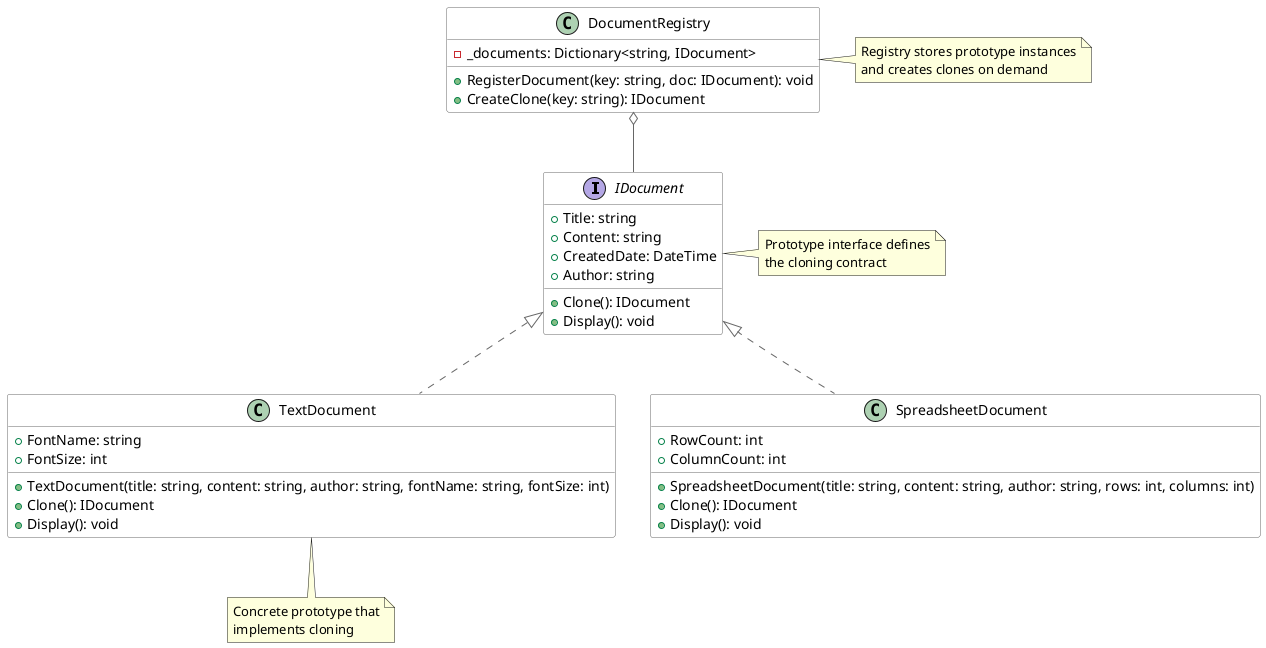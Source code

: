 @startuml prototype-pattern

skinparam class {
    BackgroundColor White
    ArrowColor #666666
    BorderColor #666666
}

skinparam classFontSize 14
skinparam classFontName Arial

interface IDocument {
    + Title: string
    + Content: string
    + CreatedDate: DateTime
    + Author: string
    + Clone(): IDocument
    + Display(): void
}

class TextDocument {
    + FontName: string
    + FontSize: int
    + TextDocument(title: string, content: string, author: string, fontName: string, fontSize: int)
    + Clone(): IDocument
    + Display(): void
}

class SpreadsheetDocument {
    + RowCount: int
    + ColumnCount: int
    + SpreadsheetDocument(title: string, content: string, author: string, rows: int, columns: int)
    + Clone(): IDocument
    + Display(): void
}

class DocumentRegistry {
    - _documents: Dictionary<string, IDocument>
    + RegisterDocument(key: string, doc: IDocument): void
    + CreateClone(key: string): IDocument
}

IDocument <|.. TextDocument
IDocument <|.. SpreadsheetDocument
DocumentRegistry o-- IDocument

note right of DocumentRegistry
  Registry stores prototype instances
  and creates clones on demand
end note

note right of IDocument
  Prototype interface defines
  the cloning contract
end note

note bottom of TextDocument
  Concrete prototype that
  implements cloning
end note

@enduml